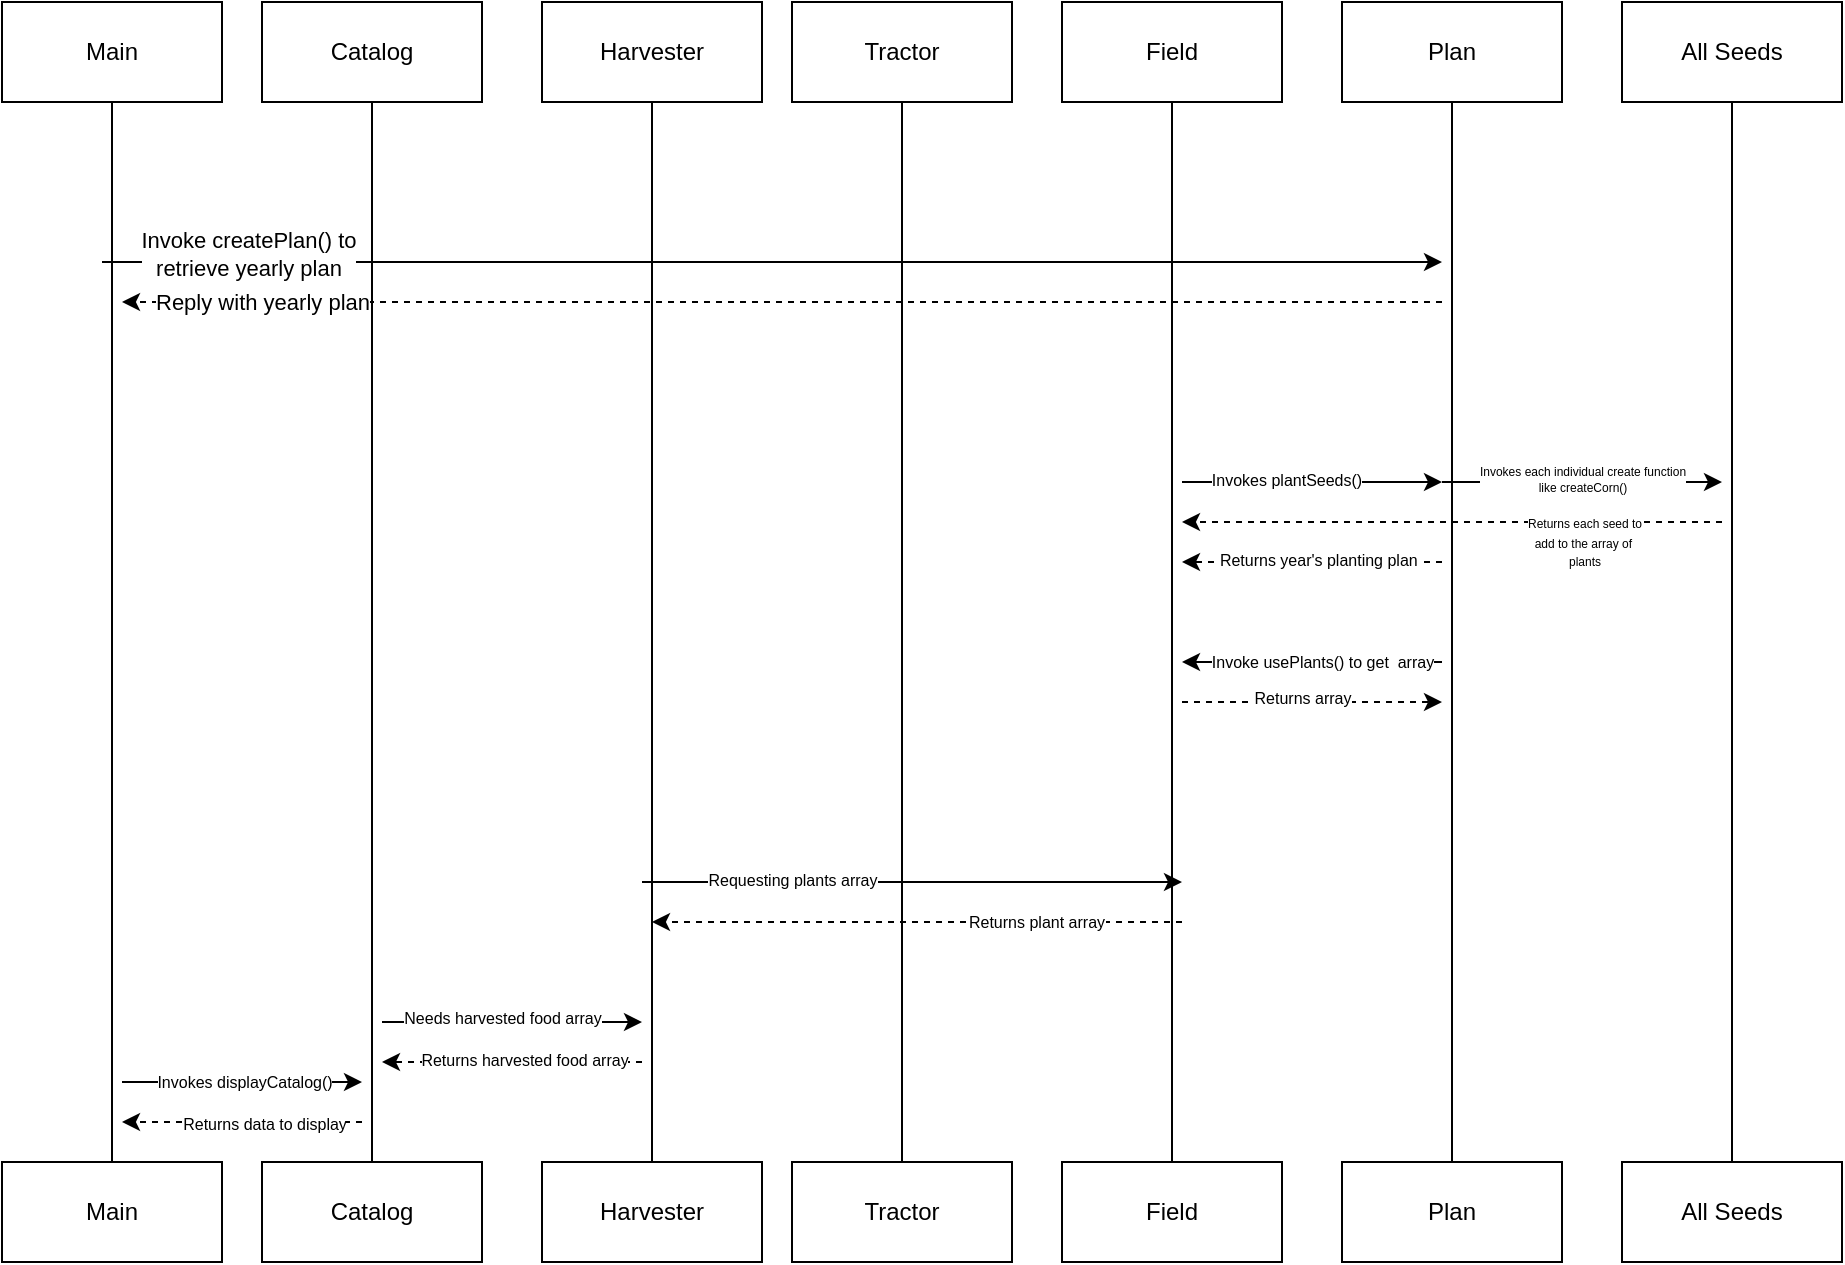 <mxfile>
    <diagram id="8JgOMA_g6nNIU_0vYsbw" name="Page-1">
        <mxGraphModel dx="941" dy="618" grid="1" gridSize="10" guides="1" tooltips="1" connect="1" arrows="1" fold="1" page="1" pageScale="1" pageWidth="850" pageHeight="1100" math="0" shadow="0">
            <root>
                <mxCell id="0"/>
                <mxCell id="1" parent="0"/>
                <mxCell id="4" style="edgeStyle=none;html=1;entryX=0.5;entryY=0;entryDx=0;entryDy=0;endArrow=none;endFill=0;" edge="1" parent="1" source="2" target="3">
                    <mxGeometry relative="1" as="geometry"/>
                </mxCell>
                <mxCell id="2" value="Main" style="whiteSpace=wrap;html=1;" vertex="1" parent="1">
                    <mxGeometry x="30" y="80" width="110" height="50" as="geometry"/>
                </mxCell>
                <mxCell id="3" value="Main" style="whiteSpace=wrap;html=1;" vertex="1" parent="1">
                    <mxGeometry x="30" y="660" width="110" height="50" as="geometry"/>
                </mxCell>
                <mxCell id="5" style="edgeStyle=none;html=1;entryX=0.5;entryY=0;entryDx=0;entryDy=0;endArrow=none;endFill=0;" edge="1" parent="1" source="6" target="7">
                    <mxGeometry relative="1" as="geometry"/>
                </mxCell>
                <mxCell id="6" value="Catalog" style="whiteSpace=wrap;html=1;" vertex="1" parent="1">
                    <mxGeometry x="160" y="80" width="110" height="50" as="geometry"/>
                </mxCell>
                <mxCell id="7" value="Catalog" style="whiteSpace=wrap;html=1;" vertex="1" parent="1">
                    <mxGeometry x="160" y="660" width="110" height="50" as="geometry"/>
                </mxCell>
                <mxCell id="8" style="edgeStyle=none;html=1;entryX=0.5;entryY=0;entryDx=0;entryDy=0;endArrow=none;endFill=0;" edge="1" parent="1" source="9" target="10">
                    <mxGeometry relative="1" as="geometry"/>
                </mxCell>
                <mxCell id="9" value="Harvester" style="whiteSpace=wrap;html=1;" vertex="1" parent="1">
                    <mxGeometry x="300" y="80" width="110" height="50" as="geometry"/>
                </mxCell>
                <mxCell id="10" value="Harvester" style="whiteSpace=wrap;html=1;" vertex="1" parent="1">
                    <mxGeometry x="300" y="660" width="110" height="50" as="geometry"/>
                </mxCell>
                <mxCell id="11" style="edgeStyle=none;html=1;entryX=0.5;entryY=0;entryDx=0;entryDy=0;endArrow=none;endFill=0;" edge="1" parent="1" source="12" target="13">
                    <mxGeometry relative="1" as="geometry"/>
                </mxCell>
                <mxCell id="12" value="Tractor" style="whiteSpace=wrap;html=1;" vertex="1" parent="1">
                    <mxGeometry x="425" y="80" width="110" height="50" as="geometry"/>
                </mxCell>
                <mxCell id="13" value="Tractor" style="whiteSpace=wrap;html=1;" vertex="1" parent="1">
                    <mxGeometry x="425" y="660" width="110" height="50" as="geometry"/>
                </mxCell>
                <mxCell id="14" style="edgeStyle=none;html=1;entryX=0.5;entryY=0;entryDx=0;entryDy=0;endArrow=none;endFill=0;" edge="1" parent="1" source="15" target="16">
                    <mxGeometry relative="1" as="geometry"/>
                </mxCell>
                <mxCell id="15" value="Field" style="whiteSpace=wrap;html=1;" vertex="1" parent="1">
                    <mxGeometry x="560" y="80" width="110" height="50" as="geometry"/>
                </mxCell>
                <mxCell id="16" value="Field" style="whiteSpace=wrap;html=1;" vertex="1" parent="1">
                    <mxGeometry x="560" y="660" width="110" height="50" as="geometry"/>
                </mxCell>
                <mxCell id="17" style="edgeStyle=none;html=1;entryX=0.5;entryY=0;entryDx=0;entryDy=0;endArrow=none;endFill=0;" edge="1" parent="1" source="18" target="19">
                    <mxGeometry relative="1" as="geometry"/>
                </mxCell>
                <mxCell id="18" value="Plan" style="whiteSpace=wrap;html=1;" vertex="1" parent="1">
                    <mxGeometry x="700" y="80" width="110" height="50" as="geometry"/>
                </mxCell>
                <mxCell id="19" value="Plan" style="whiteSpace=wrap;html=1;" vertex="1" parent="1">
                    <mxGeometry x="700" y="660" width="110" height="50" as="geometry"/>
                </mxCell>
                <mxCell id="20" style="edgeStyle=none;html=1;entryX=0.5;entryY=0;entryDx=0;entryDy=0;endArrow=none;endFill=0;" edge="1" parent="1" source="21" target="22">
                    <mxGeometry relative="1" as="geometry"/>
                </mxCell>
                <mxCell id="21" value="All Seeds" style="whiteSpace=wrap;html=1;" vertex="1" parent="1">
                    <mxGeometry x="840" y="80" width="110" height="50" as="geometry"/>
                </mxCell>
                <mxCell id="22" value="All Seeds" style="whiteSpace=wrap;html=1;" vertex="1" parent="1">
                    <mxGeometry x="840" y="660" width="110" height="50" as="geometry"/>
                </mxCell>
                <mxCell id="26" value="" style="edgeStyle=none;orthogonalLoop=1;jettySize=auto;html=1;endArrow=classic;endFill=1;" edge="1" parent="1">
                    <mxGeometry width="100" relative="1" as="geometry">
                        <mxPoint x="80" y="210" as="sourcePoint"/>
                        <mxPoint x="750" y="210" as="targetPoint"/>
                        <Array as="points"/>
                    </mxGeometry>
                </mxCell>
                <mxCell id="28" value="Invoke createPlan() to &lt;br&gt;retrieve yearly plan" style="edgeLabel;html=1;align=center;verticalAlign=middle;resizable=0;points=[];" vertex="1" connectable="0" parent="26">
                    <mxGeometry x="-0.784" y="4" relative="1" as="geometry">
                        <mxPoint as="offset"/>
                    </mxGeometry>
                </mxCell>
                <mxCell id="27" value="" style="edgeStyle=none;orthogonalLoop=1;jettySize=auto;html=1;endArrow=classic;endFill=1;dashed=1;" edge="1" parent="1">
                    <mxGeometry width="100" relative="1" as="geometry">
                        <mxPoint x="750" y="230" as="sourcePoint"/>
                        <mxPoint x="90" y="230" as="targetPoint"/>
                        <Array as="points"/>
                    </mxGeometry>
                </mxCell>
                <mxCell id="29" value="Reply with yearly plan" style="edgeLabel;html=1;align=center;verticalAlign=middle;resizable=0;points=[];" vertex="1" connectable="0" parent="27">
                    <mxGeometry x="0.806" relative="1" as="geometry">
                        <mxPoint x="6" as="offset"/>
                    </mxGeometry>
                </mxCell>
                <mxCell id="34" value="" style="edgeStyle=none;orthogonalLoop=1;jettySize=auto;html=1;endArrow=classic;endFill=1;" edge="1" parent="1">
                    <mxGeometry width="100" relative="1" as="geometry">
                        <mxPoint x="220" y="590" as="sourcePoint"/>
                        <mxPoint x="350" y="590" as="targetPoint"/>
                        <Array as="points"/>
                    </mxGeometry>
                </mxCell>
                <mxCell id="35" value="&lt;font style=&quot;font-size: 8px;&quot;&gt;Needs harvested food array&lt;/font&gt;" style="edgeLabel;html=1;align=center;verticalAlign=middle;resizable=0;points=[];" vertex="1" connectable="0" parent="34">
                    <mxGeometry x="-0.199" y="3" relative="1" as="geometry">
                        <mxPoint x="8" as="offset"/>
                    </mxGeometry>
                </mxCell>
                <mxCell id="36" value="" style="edgeStyle=none;orthogonalLoop=1;jettySize=auto;html=1;fontSize=8;endArrow=classic;endFill=1;dashed=1;" edge="1" parent="1">
                    <mxGeometry width="100" relative="1" as="geometry">
                        <mxPoint x="350" y="610" as="sourcePoint"/>
                        <mxPoint x="220" y="610" as="targetPoint"/>
                        <Array as="points"/>
                    </mxGeometry>
                </mxCell>
                <mxCell id="38" value="Returns harvested food array" style="edgeLabel;html=1;align=center;verticalAlign=middle;resizable=0;points=[];fontSize=8;" vertex="1" connectable="0" parent="36">
                    <mxGeometry x="-0.283" y="-1" relative="1" as="geometry">
                        <mxPoint x="-13" as="offset"/>
                    </mxGeometry>
                </mxCell>
                <mxCell id="39" value="" style="edgeStyle=none;orthogonalLoop=1;jettySize=auto;html=1;fontSize=8;endArrow=classic;endFill=1;" edge="1" parent="1">
                    <mxGeometry width="100" relative="1" as="geometry">
                        <mxPoint x="90" y="620" as="sourcePoint"/>
                        <mxPoint x="210" y="620" as="targetPoint"/>
                        <Array as="points"/>
                    </mxGeometry>
                </mxCell>
                <mxCell id="40" value="Invokes displayCatalog()" style="edgeLabel;html=1;align=center;verticalAlign=middle;resizable=0;points=[];fontSize=8;" vertex="1" connectable="0" parent="39">
                    <mxGeometry x="-0.342" relative="1" as="geometry">
                        <mxPoint x="21" as="offset"/>
                    </mxGeometry>
                </mxCell>
                <mxCell id="41" value="" style="edgeStyle=none;orthogonalLoop=1;jettySize=auto;html=1;fontSize=8;endArrow=classic;endFill=1;dashed=1;" edge="1" parent="1">
                    <mxGeometry width="100" relative="1" as="geometry">
                        <mxPoint x="210" y="640" as="sourcePoint"/>
                        <mxPoint x="90" y="640" as="targetPoint"/>
                        <Array as="points"/>
                    </mxGeometry>
                </mxCell>
                <mxCell id="42" value="Returns data to display" style="edgeLabel;html=1;align=center;verticalAlign=middle;resizable=0;points=[];fontSize=8;" vertex="1" connectable="0" parent="41">
                    <mxGeometry x="-0.18" y="1" relative="1" as="geometry">
                        <mxPoint as="offset"/>
                    </mxGeometry>
                </mxCell>
                <mxCell id="43" value="" style="edgeStyle=none;orthogonalLoop=1;jettySize=auto;html=1;fontSize=8;endArrow=classic;endFill=1;" edge="1" parent="1">
                    <mxGeometry width="100" relative="1" as="geometry">
                        <mxPoint x="350" y="520" as="sourcePoint"/>
                        <mxPoint x="620" y="520" as="targetPoint"/>
                        <Array as="points"/>
                    </mxGeometry>
                </mxCell>
                <mxCell id="44" value="Requesting plants array" style="edgeLabel;html=1;align=center;verticalAlign=middle;resizable=0;points=[];fontSize=8;" vertex="1" connectable="0" parent="43">
                    <mxGeometry x="-0.362" y="1" relative="1" as="geometry">
                        <mxPoint x="-11" as="offset"/>
                    </mxGeometry>
                </mxCell>
                <mxCell id="45" value="" style="edgeStyle=none;orthogonalLoop=1;jettySize=auto;html=1;fontSize=8;endArrow=classic;endFill=1;dashed=1;" edge="1" parent="1">
                    <mxGeometry width="100" relative="1" as="geometry">
                        <mxPoint x="620" y="540" as="sourcePoint"/>
                        <mxPoint x="355" y="540" as="targetPoint"/>
                        <Array as="points"/>
                    </mxGeometry>
                </mxCell>
                <mxCell id="46" value="Returns plant array" style="edgeLabel;html=1;align=center;verticalAlign=middle;resizable=0;points=[];fontSize=8;" vertex="1" connectable="0" parent="45">
                    <mxGeometry x="-0.446" relative="1" as="geometry">
                        <mxPoint as="offset"/>
                    </mxGeometry>
                </mxCell>
                <mxCell id="51" value="" style="edgeStyle=none;orthogonalLoop=1;jettySize=auto;html=1;fontSize=8;endArrow=classic;endFill=1;" edge="1" parent="1">
                    <mxGeometry width="100" relative="1" as="geometry">
                        <mxPoint x="750" y="410" as="sourcePoint"/>
                        <mxPoint x="620" y="410" as="targetPoint"/>
                        <Array as="points"/>
                    </mxGeometry>
                </mxCell>
                <mxCell id="53" value="Invoke usePlants() to get&amp;nbsp; array" style="edgeLabel;html=1;align=center;verticalAlign=middle;resizable=0;points=[];fontSize=8;" vertex="1" connectable="0" parent="51">
                    <mxGeometry x="0.15" relative="1" as="geometry">
                        <mxPoint x="15" as="offset"/>
                    </mxGeometry>
                </mxCell>
                <mxCell id="54" value="" style="edgeStyle=none;orthogonalLoop=1;jettySize=auto;html=1;fontSize=8;endArrow=classic;endFill=1;dashed=1;" edge="1" parent="1">
                    <mxGeometry width="100" relative="1" as="geometry">
                        <mxPoint x="620" y="430" as="sourcePoint"/>
                        <mxPoint x="750" y="430" as="targetPoint"/>
                        <Array as="points"/>
                    </mxGeometry>
                </mxCell>
                <mxCell id="57" value="Returns array" style="edgeLabel;html=1;align=center;verticalAlign=middle;resizable=0;points=[];fontSize=8;" vertex="1" connectable="0" parent="54">
                    <mxGeometry x="-0.418" y="2" relative="1" as="geometry">
                        <mxPoint x="22" as="offset"/>
                    </mxGeometry>
                </mxCell>
                <mxCell id="58" value="" style="edgeStyle=none;orthogonalLoop=1;jettySize=auto;html=1;fontSize=8;endArrow=classic;endFill=1;" edge="1" parent="1">
                    <mxGeometry width="100" relative="1" as="geometry">
                        <mxPoint x="620" y="320" as="sourcePoint"/>
                        <mxPoint x="750" y="320" as="targetPoint"/>
                        <Array as="points"/>
                    </mxGeometry>
                </mxCell>
                <mxCell id="65" value="Invokes plantSeeds()" style="edgeLabel;html=1;align=center;verticalAlign=middle;resizable=0;points=[];fontSize=8;" vertex="1" connectable="0" parent="58">
                    <mxGeometry x="-0.204" y="1" relative="1" as="geometry">
                        <mxPoint as="offset"/>
                    </mxGeometry>
                </mxCell>
                <mxCell id="59" value="" style="edgeStyle=none;orthogonalLoop=1;jettySize=auto;html=1;fontSize=8;endArrow=classic;endFill=1;dashed=1;" edge="1" parent="1">
                    <mxGeometry width="100" relative="1" as="geometry">
                        <mxPoint x="750" y="360" as="sourcePoint"/>
                        <mxPoint x="620" y="360" as="targetPoint"/>
                        <Array as="points"/>
                    </mxGeometry>
                </mxCell>
                <mxCell id="61" value="Returns year's planting plan&amp;nbsp;" style="edgeLabel;html=1;align=center;verticalAlign=middle;resizable=0;points=[];fontSize=8;" vertex="1" connectable="0" parent="59">
                    <mxGeometry x="0.633" y="-1" relative="1" as="geometry">
                        <mxPoint x="45" as="offset"/>
                    </mxGeometry>
                </mxCell>
                <mxCell id="66" value="" style="edgeStyle=none;orthogonalLoop=1;jettySize=auto;html=1;fontSize=8;endArrow=classic;endFill=1;" edge="1" parent="1">
                    <mxGeometry width="100" relative="1" as="geometry">
                        <mxPoint x="750" y="320" as="sourcePoint"/>
                        <mxPoint x="890" y="320" as="targetPoint"/>
                        <Array as="points"/>
                    </mxGeometry>
                </mxCell>
                <mxCell id="71" value="Invokes each individual create function&lt;br&gt;like createCorn()" style="edgeLabel;html=1;align=center;verticalAlign=middle;resizable=0;points=[];fontSize=6;" vertex="1" connectable="0" parent="66">
                    <mxGeometry x="-0.208" y="1" relative="1" as="geometry">
                        <mxPoint x="14" as="offset"/>
                    </mxGeometry>
                </mxCell>
                <mxCell id="69" value="" style="edgeStyle=none;orthogonalLoop=1;jettySize=auto;html=1;fontSize=8;endArrow=classic;endFill=1;dashed=1;" edge="1" parent="1">
                    <mxGeometry width="100" relative="1" as="geometry">
                        <mxPoint x="890" y="340" as="sourcePoint"/>
                        <mxPoint x="620" y="340" as="targetPoint"/>
                        <Array as="points"/>
                    </mxGeometry>
                </mxCell>
                <mxCell id="70" value="&lt;font style=&quot;font-size: 6px;&quot;&gt;Returns each seed to&lt;br&gt;add to the array of&amp;nbsp;&lt;br&gt;plants&lt;/font&gt;" style="edgeLabel;html=1;align=center;verticalAlign=middle;resizable=0;points=[];fontSize=8;" vertex="1" connectable="0" parent="69">
                    <mxGeometry x="0.633" y="-1" relative="1" as="geometry">
                        <mxPoint x="151" y="11" as="offset"/>
                    </mxGeometry>
                </mxCell>
            </root>
        </mxGraphModel>
    </diagram>
</mxfile>